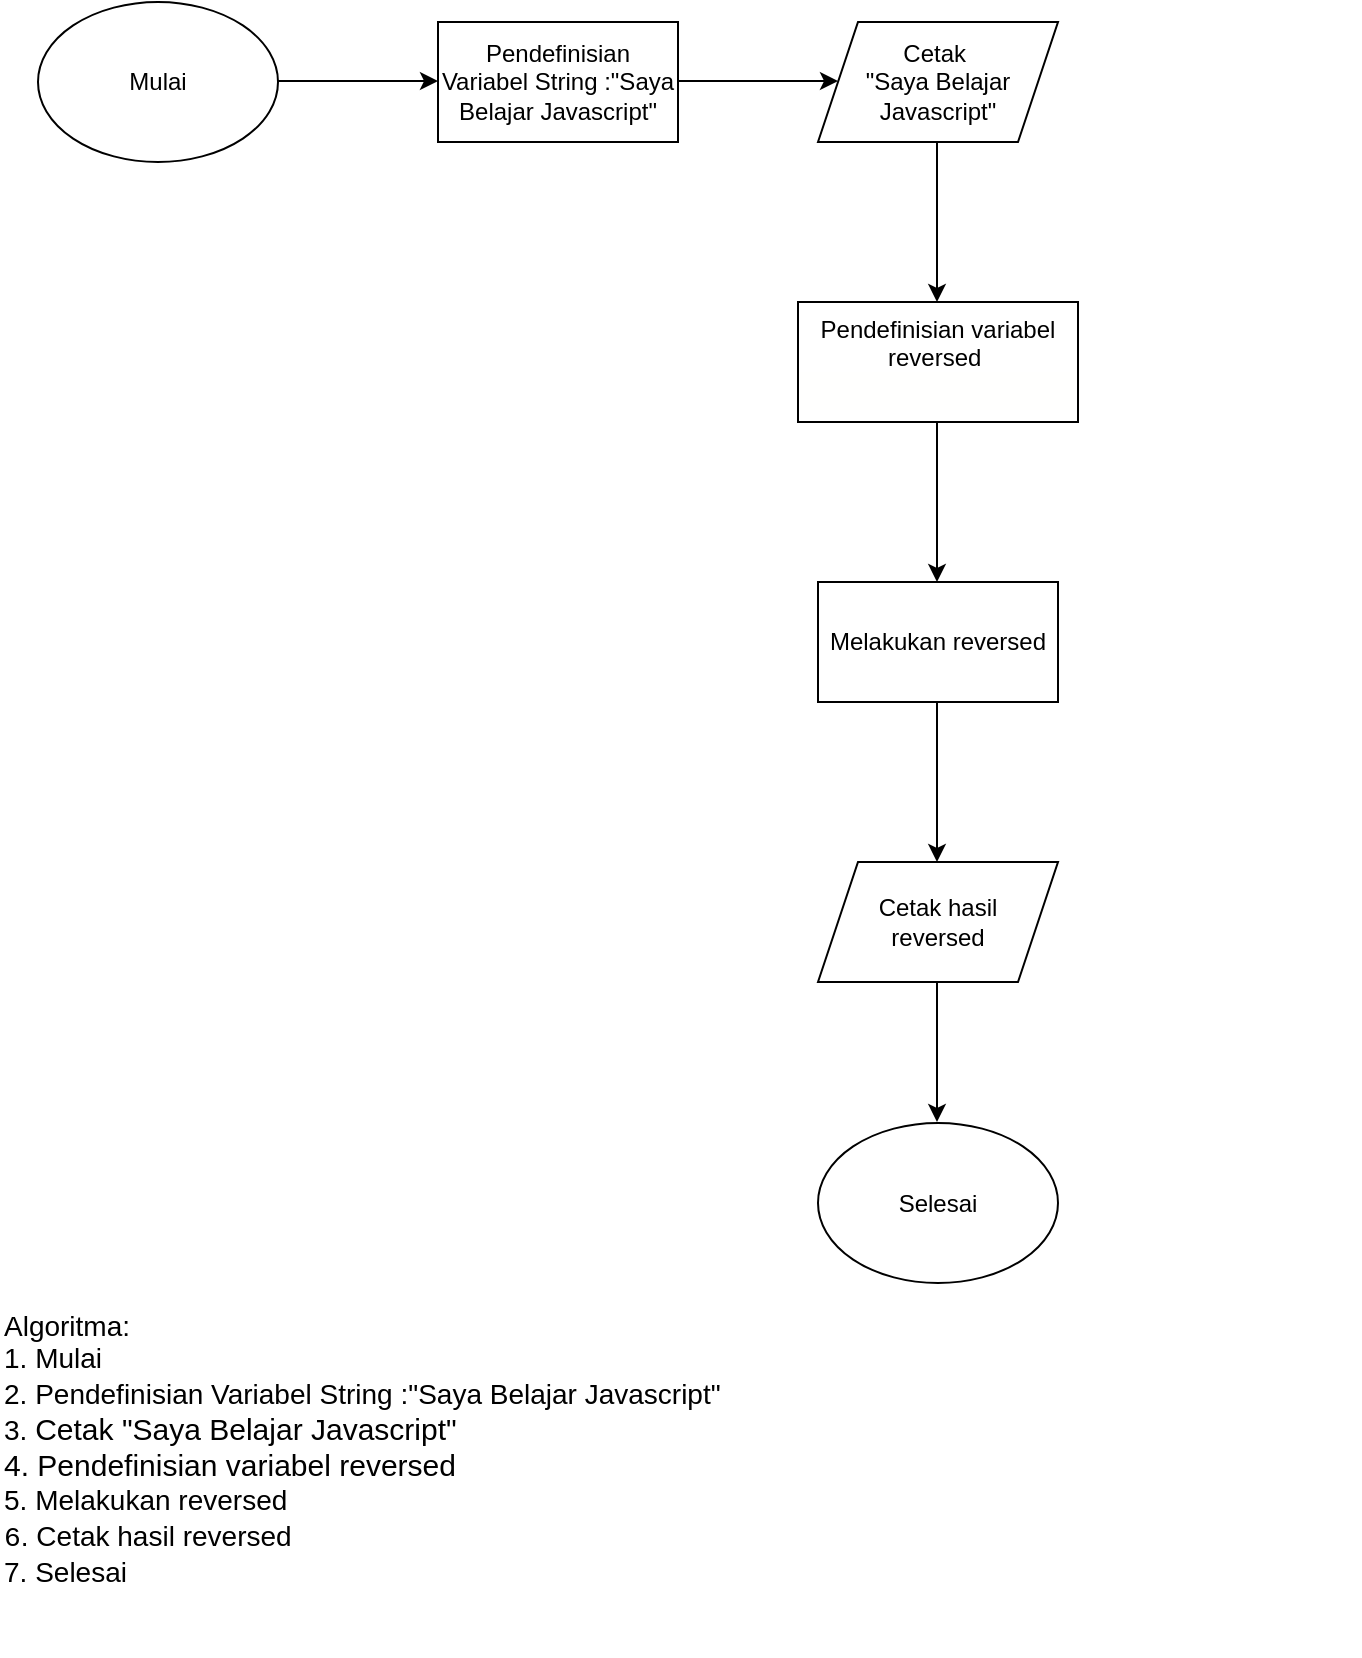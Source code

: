 <mxfile version="13.5.7" type="device"><diagram id="C5RBs43oDa-KdzZeNtuy" name="Page-1"><mxGraphModel dx="852" dy="494" grid="1" gridSize="10" guides="1" tooltips="1" connect="1" arrows="1" fold="1" page="1" pageScale="1" pageWidth="827" pageHeight="1169" math="0" shadow="0"><root><mxCell id="WIyWlLk6GJQsqaUBKTNV-0"/><mxCell id="WIyWlLk6GJQsqaUBKTNV-1" parent="WIyWlLk6GJQsqaUBKTNV-0"/><mxCell id="8gIWg5ZkV6cHauCT4HkV-33" value="Mulai" style="ellipse;whiteSpace=wrap;html=1;" parent="WIyWlLk6GJQsqaUBKTNV-1" vertex="1"><mxGeometry x="30" y="20" width="120" height="80" as="geometry"/></mxCell><mxCell id="8gIWg5ZkV6cHauCT4HkV-34" value="" style="endArrow=classic;html=1;" parent="WIyWlLk6GJQsqaUBKTNV-1" edge="1"><mxGeometry width="50" height="50" relative="1" as="geometry"><mxPoint x="150" y="59.5" as="sourcePoint"/><mxPoint x="230" y="59.5" as="targetPoint"/></mxGeometry></mxCell><mxCell id="8gIWg5ZkV6cHauCT4HkV-35" value="Pendefinisian Variabel String :&quot;Saya Belajar Javascript&quot;" style="rounded=0;whiteSpace=wrap;html=1;" parent="WIyWlLk6GJQsqaUBKTNV-1" vertex="1"><mxGeometry x="230" y="30" width="120" height="60" as="geometry"/></mxCell><mxCell id="8gIWg5ZkV6cHauCT4HkV-36" value="" style="endArrow=classic;html=1;" parent="WIyWlLk6GJQsqaUBKTNV-1" edge="1"><mxGeometry width="50" height="50" relative="1" as="geometry"><mxPoint x="350" y="59.5" as="sourcePoint"/><mxPoint x="430" y="59.5" as="targetPoint"/></mxGeometry></mxCell><mxCell id="8gIWg5ZkV6cHauCT4HkV-37" value="Cetak&amp;nbsp;&lt;br&gt;&quot;Saya Belajar Javascript&quot;" style="shape=parallelogram;perimeter=parallelogramPerimeter;whiteSpace=wrap;html=1;fixedSize=1;" parent="WIyWlLk6GJQsqaUBKTNV-1" vertex="1"><mxGeometry x="420" y="30" width="120" height="60" as="geometry"/></mxCell><mxCell id="8gIWg5ZkV6cHauCT4HkV-38" value="" style="endArrow=classic;html=1;" parent="WIyWlLk6GJQsqaUBKTNV-1" edge="1"><mxGeometry width="50" height="50" relative="1" as="geometry"><mxPoint x="479.5" y="90" as="sourcePoint"/><mxPoint x="479.5" y="170" as="targetPoint"/></mxGeometry></mxCell><mxCell id="8gIWg5ZkV6cHauCT4HkV-39" value="Pendefinisian variabel reversed&amp;nbsp;&lt;br&gt;&lt;div style=&quot;background-color: rgb(255 , 255 , 254) ; font-family: &amp;#34;consolas&amp;#34; , &amp;#34;courier new&amp;#34; , monospace ; line-height: 19px ; font-size: 11px&quot;&gt;&lt;br&gt;&lt;/div&gt;" style="rounded=0;whiteSpace=wrap;html=1;" parent="WIyWlLk6GJQsqaUBKTNV-1" vertex="1"><mxGeometry x="410" y="170" width="140" height="60" as="geometry"/></mxCell><mxCell id="8gIWg5ZkV6cHauCT4HkV-40" value="" style="endArrow=classic;html=1;" parent="WIyWlLk6GJQsqaUBKTNV-1" edge="1"><mxGeometry width="50" height="50" relative="1" as="geometry"><mxPoint x="479.5" y="230" as="sourcePoint"/><mxPoint x="479.5" y="310" as="targetPoint"/></mxGeometry></mxCell><mxCell id="8gIWg5ZkV6cHauCT4HkV-42" value="" style="endArrow=classic;html=1;" parent="WIyWlLk6GJQsqaUBKTNV-1" edge="1"><mxGeometry width="50" height="50" relative="1" as="geometry"><mxPoint x="479.5" y="370" as="sourcePoint"/><mxPoint x="479.5" y="450" as="targetPoint"/></mxGeometry></mxCell><mxCell id="8gIWg5ZkV6cHauCT4HkV-43" value="Cetak hasil&lt;br&gt;reversed" style="shape=parallelogram;perimeter=parallelogramPerimeter;whiteSpace=wrap;html=1;fixedSize=1;" parent="WIyWlLk6GJQsqaUBKTNV-1" vertex="1"><mxGeometry x="420" y="450" width="120" height="60" as="geometry"/></mxCell><mxCell id="8gIWg5ZkV6cHauCT4HkV-44" value="" style="endArrow=classic;html=1;" parent="WIyWlLk6GJQsqaUBKTNV-1" edge="1"><mxGeometry width="50" height="50" relative="1" as="geometry"><mxPoint x="479.5" y="510" as="sourcePoint"/><mxPoint x="479.5" y="580" as="targetPoint"/></mxGeometry></mxCell><mxCell id="8gIWg5ZkV6cHauCT4HkV-45" value="Selesai" style="ellipse;whiteSpace=wrap;html=1;" parent="WIyWlLk6GJQsqaUBKTNV-1" vertex="1"><mxGeometry x="420" y="580.5" width="120" height="80" as="geometry"/></mxCell><mxCell id="8gIWg5ZkV6cHauCT4HkV-46" value="&lt;font&gt;&lt;span style=&quot;font-size: 14px&quot;&gt;Algoritma:&lt;/span&gt;&lt;br&gt;&lt;span style=&quot;font-size: 14px&quot;&gt;1. Mulai&lt;/span&gt;&lt;br&gt;&lt;span style=&quot;font-size: 14px&quot;&gt;2.&amp;nbsp;&lt;/span&gt;&lt;span style=&quot;font-size: 15px ; text-align: center&quot;&gt;&lt;font style=&quot;font-size: 14px&quot;&gt;Pendefinisian Variabel String :&quot;Saya Belajar Javascript&quot;&lt;/font&gt;&lt;/span&gt;&lt;br&gt;&lt;span style=&quot;font-size: 14px&quot;&gt;3.&amp;nbsp;&lt;/span&gt;&lt;span style=&quot;font-size: 15px ; text-align: center&quot;&gt;Cetak&amp;nbsp;&lt;/span&gt;&lt;span style=&quot;font-size: 15px ; text-align: center&quot;&gt;&quot;Saya Belajar Javascript&quot;&lt;br&gt;&lt;/span&gt;&lt;span style=&quot;font-size: 15px&quot;&gt;4. Pendefinisian variabel reversed&lt;/span&gt;&lt;br&gt;&lt;font style=&quot;font-size: 14px&quot;&gt;5&lt;/font&gt;&lt;/font&gt;&lt;font style=&quot;font-size: 14px&quot;&gt;.&amp;nbsp;&lt;span style=&quot;text-align: center&quot;&gt;Melakukan reversed&lt;/span&gt;&lt;span style=&quot;font-family: &amp;#34;consolas&amp;#34; , &amp;#34;courier new&amp;#34; , monospace ; text-align: center&quot;&gt;&lt;br&gt;6&lt;/span&gt;&lt;span style=&quot;text-align: center&quot;&gt;. Cetak hasil reversed&lt;br&gt;7. Selesai&lt;br&gt;&lt;/span&gt;&lt;span style=&quot;font-family: &amp;#34;consolas&amp;#34; , &amp;#34;courier new&amp;#34; , monospace ; font-size: 11px ; text-align: center&quot;&gt;&lt;br&gt;&lt;/span&gt;&lt;br&gt;&lt;/font&gt;" style="text;html=1;strokeColor=none;fillColor=none;align=left;verticalAlign=middle;whiteSpace=wrap;rounded=0;" parent="WIyWlLk6GJQsqaUBKTNV-1" vertex="1"><mxGeometry x="11" y="740" width="680" height="40" as="geometry"/></mxCell><mxCell id="Glzg1Quzfy7WKOPTEjml-0" value="Melakukan reversed" style="rounded=0;whiteSpace=wrap;html=1;" vertex="1" parent="WIyWlLk6GJQsqaUBKTNV-1"><mxGeometry x="420" y="310" width="120" height="60" as="geometry"/></mxCell></root></mxGraphModel></diagram></mxfile>